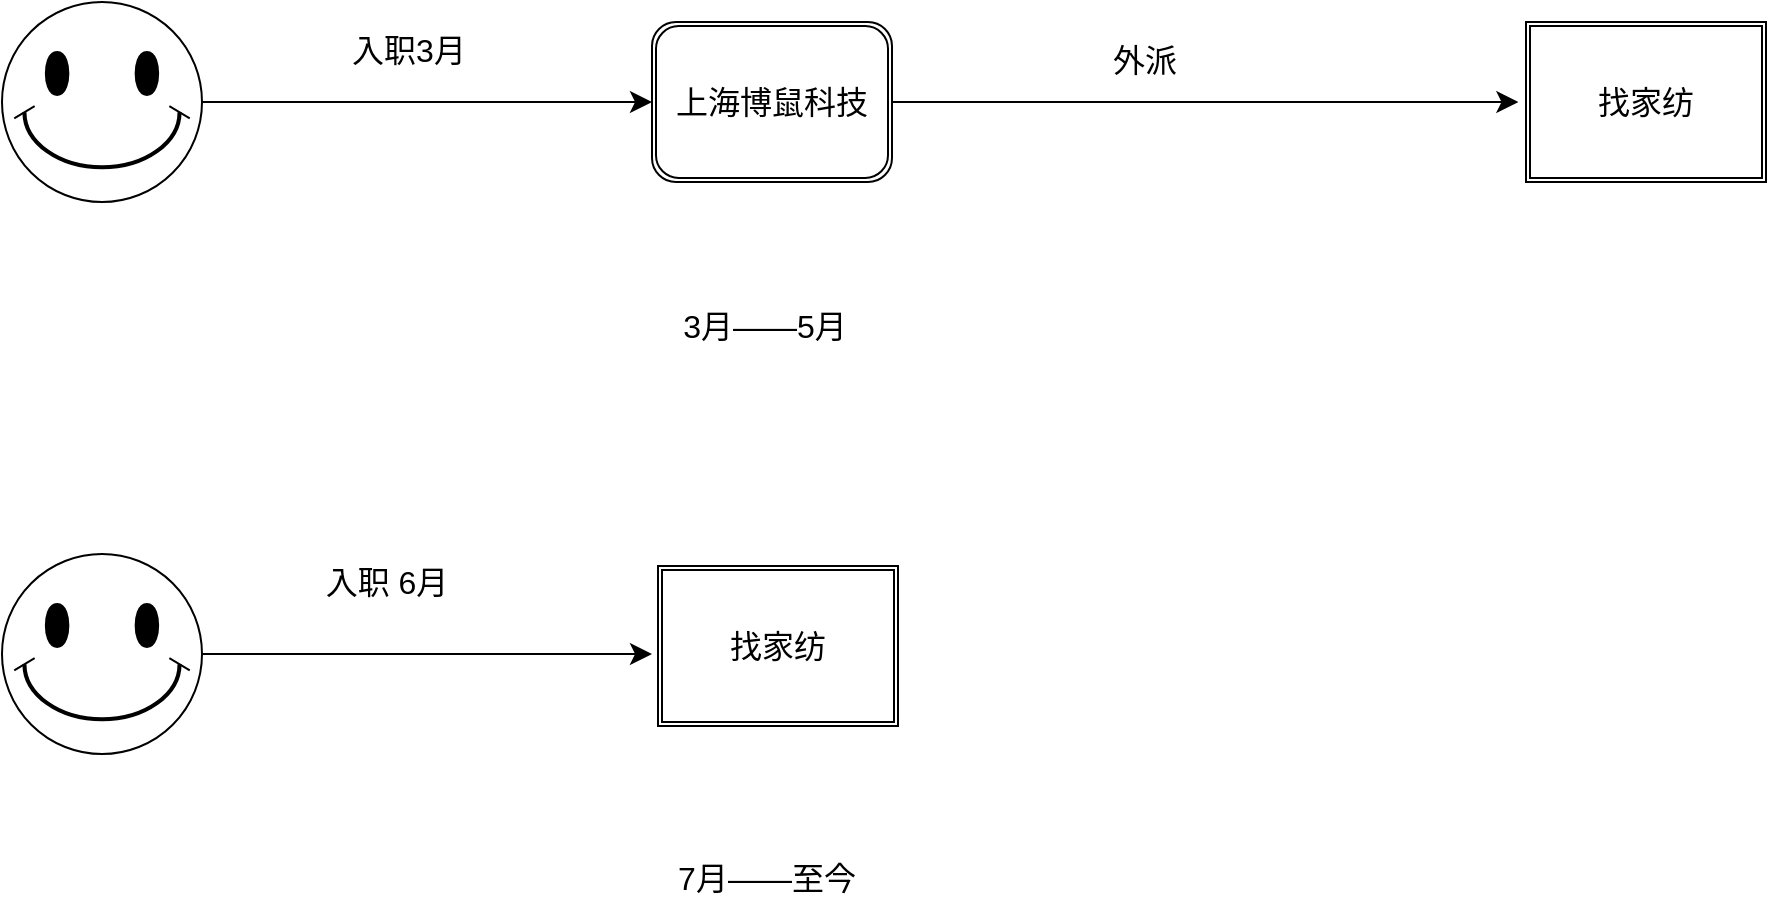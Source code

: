 <mxfile version="21.6.8" type="github">
  <diagram name="第 1 页" id="wjcMZmLopEjVyLDO8sG_">
    <mxGraphModel dx="1690" dy="592" grid="0" gridSize="10" guides="1" tooltips="1" connect="1" arrows="1" fold="1" page="0" pageScale="1" pageWidth="827" pageHeight="1169" math="0" shadow="0">
      <root>
        <mxCell id="0" />
        <mxCell id="1" parent="0" />
        <mxCell id="DMtVqb_Qz72l6Ephlbw4-5" style="edgeStyle=none;curved=1;rounded=0;orthogonalLoop=1;jettySize=auto;html=1;entryX=0;entryY=0.5;entryDx=0;entryDy=0;fontSize=12;startSize=8;endSize=8;" edge="1" parent="1" source="DMtVqb_Qz72l6Ephlbw4-2" target="DMtVqb_Qz72l6Ephlbw4-3">
          <mxGeometry relative="1" as="geometry" />
        </mxCell>
        <mxCell id="DMtVqb_Qz72l6Ephlbw4-2" value="" style="verticalLabelPosition=bottom;verticalAlign=top;html=1;shape=mxgraph.basic.smiley;fontSize=16;" vertex="1" parent="1">
          <mxGeometry x="-245" y="177" width="100" height="100" as="geometry" />
        </mxCell>
        <mxCell id="DMtVqb_Qz72l6Ephlbw4-6" style="edgeStyle=none;curved=1;rounded=0;orthogonalLoop=1;jettySize=auto;html=1;fontSize=12;startSize=8;endSize=8;" edge="1" parent="1" source="DMtVqb_Qz72l6Ephlbw4-3">
          <mxGeometry relative="1" as="geometry">
            <mxPoint x="513.2" y="227" as="targetPoint" />
          </mxGeometry>
        </mxCell>
        <mxCell id="DMtVqb_Qz72l6Ephlbw4-3" value="上海博鼠科技" style="shape=ext;double=1;rounded=1;whiteSpace=wrap;html=1;fontSize=16;" vertex="1" parent="1">
          <mxGeometry x="80" y="187" width="120" height="80" as="geometry" />
        </mxCell>
        <mxCell id="DMtVqb_Qz72l6Ephlbw4-4" value="找家纺" style="shape=ext;double=1;rounded=0;whiteSpace=wrap;html=1;fontSize=16;" vertex="1" parent="1">
          <mxGeometry x="517" y="187" width="120" height="80" as="geometry" />
        </mxCell>
        <mxCell id="DMtVqb_Qz72l6Ephlbw4-8" value="3月——5月" style="text;html=1;align=center;verticalAlign=middle;resizable=0;points=[];autosize=1;strokeColor=none;fillColor=none;fontSize=16;" vertex="1" parent="1">
          <mxGeometry x="86" y="323" width="100" height="31" as="geometry" />
        </mxCell>
        <mxCell id="DMtVqb_Qz72l6Ephlbw4-9" style="edgeStyle=none;curved=1;rounded=0;orthogonalLoop=1;jettySize=auto;html=1;entryX=0;entryY=0.5;entryDx=0;entryDy=0;fontSize=12;startSize=8;endSize=8;" edge="1" parent="1" source="DMtVqb_Qz72l6Ephlbw4-10">
          <mxGeometry relative="1" as="geometry">
            <mxPoint x="80" y="503" as="targetPoint" />
          </mxGeometry>
        </mxCell>
        <mxCell id="DMtVqb_Qz72l6Ephlbw4-10" value="" style="verticalLabelPosition=bottom;verticalAlign=top;html=1;shape=mxgraph.basic.smiley;fontSize=16;" vertex="1" parent="1">
          <mxGeometry x="-245" y="453" width="100" height="100" as="geometry" />
        </mxCell>
        <mxCell id="DMtVqb_Qz72l6Ephlbw4-13" value="找家纺" style="shape=ext;double=1;rounded=0;whiteSpace=wrap;html=1;fontSize=16;" vertex="1" parent="1">
          <mxGeometry x="83" y="459" width="120" height="80" as="geometry" />
        </mxCell>
        <mxCell id="DMtVqb_Qz72l6Ephlbw4-14" value="7月——至今" style="text;html=1;align=center;verticalAlign=middle;resizable=0;points=[];autosize=1;strokeColor=none;fillColor=none;fontSize=16;" vertex="1" parent="1">
          <mxGeometry x="83" y="599" width="107" height="31" as="geometry" />
        </mxCell>
        <mxCell id="DMtVqb_Qz72l6Ephlbw4-15" value="入职3月" style="text;html=1;align=center;verticalAlign=middle;resizable=0;points=[];autosize=1;strokeColor=none;fillColor=none;fontSize=16;" vertex="1" parent="1">
          <mxGeometry x="-80" y="185" width="75" height="31" as="geometry" />
        </mxCell>
        <mxCell id="DMtVqb_Qz72l6Ephlbw4-16" value="外派" style="text;html=1;align=center;verticalAlign=middle;resizable=0;points=[];autosize=1;strokeColor=none;fillColor=none;fontSize=16;" vertex="1" parent="1">
          <mxGeometry x="301" y="190" width="50" height="31" as="geometry" />
        </mxCell>
        <mxCell id="DMtVqb_Qz72l6Ephlbw4-19" value="入职 6月" style="text;html=1;align=center;verticalAlign=middle;resizable=0;points=[];autosize=1;strokeColor=none;fillColor=none;fontSize=16;" vertex="1" parent="1">
          <mxGeometry x="-93" y="451" width="79" height="31" as="geometry" />
        </mxCell>
      </root>
    </mxGraphModel>
  </diagram>
</mxfile>
